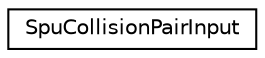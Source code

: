 digraph "Graphical Class Hierarchy"
{
  edge [fontname="Helvetica",fontsize="10",labelfontname="Helvetica",labelfontsize="10"];
  node [fontname="Helvetica",fontsize="10",shape=record];
  rankdir="LR";
  Node1 [label="SpuCollisionPairInput",height=0.2,width=0.4,color="black", fillcolor="white", style="filled",URL="$struct_spu_collision_pair_input.html"];
}
